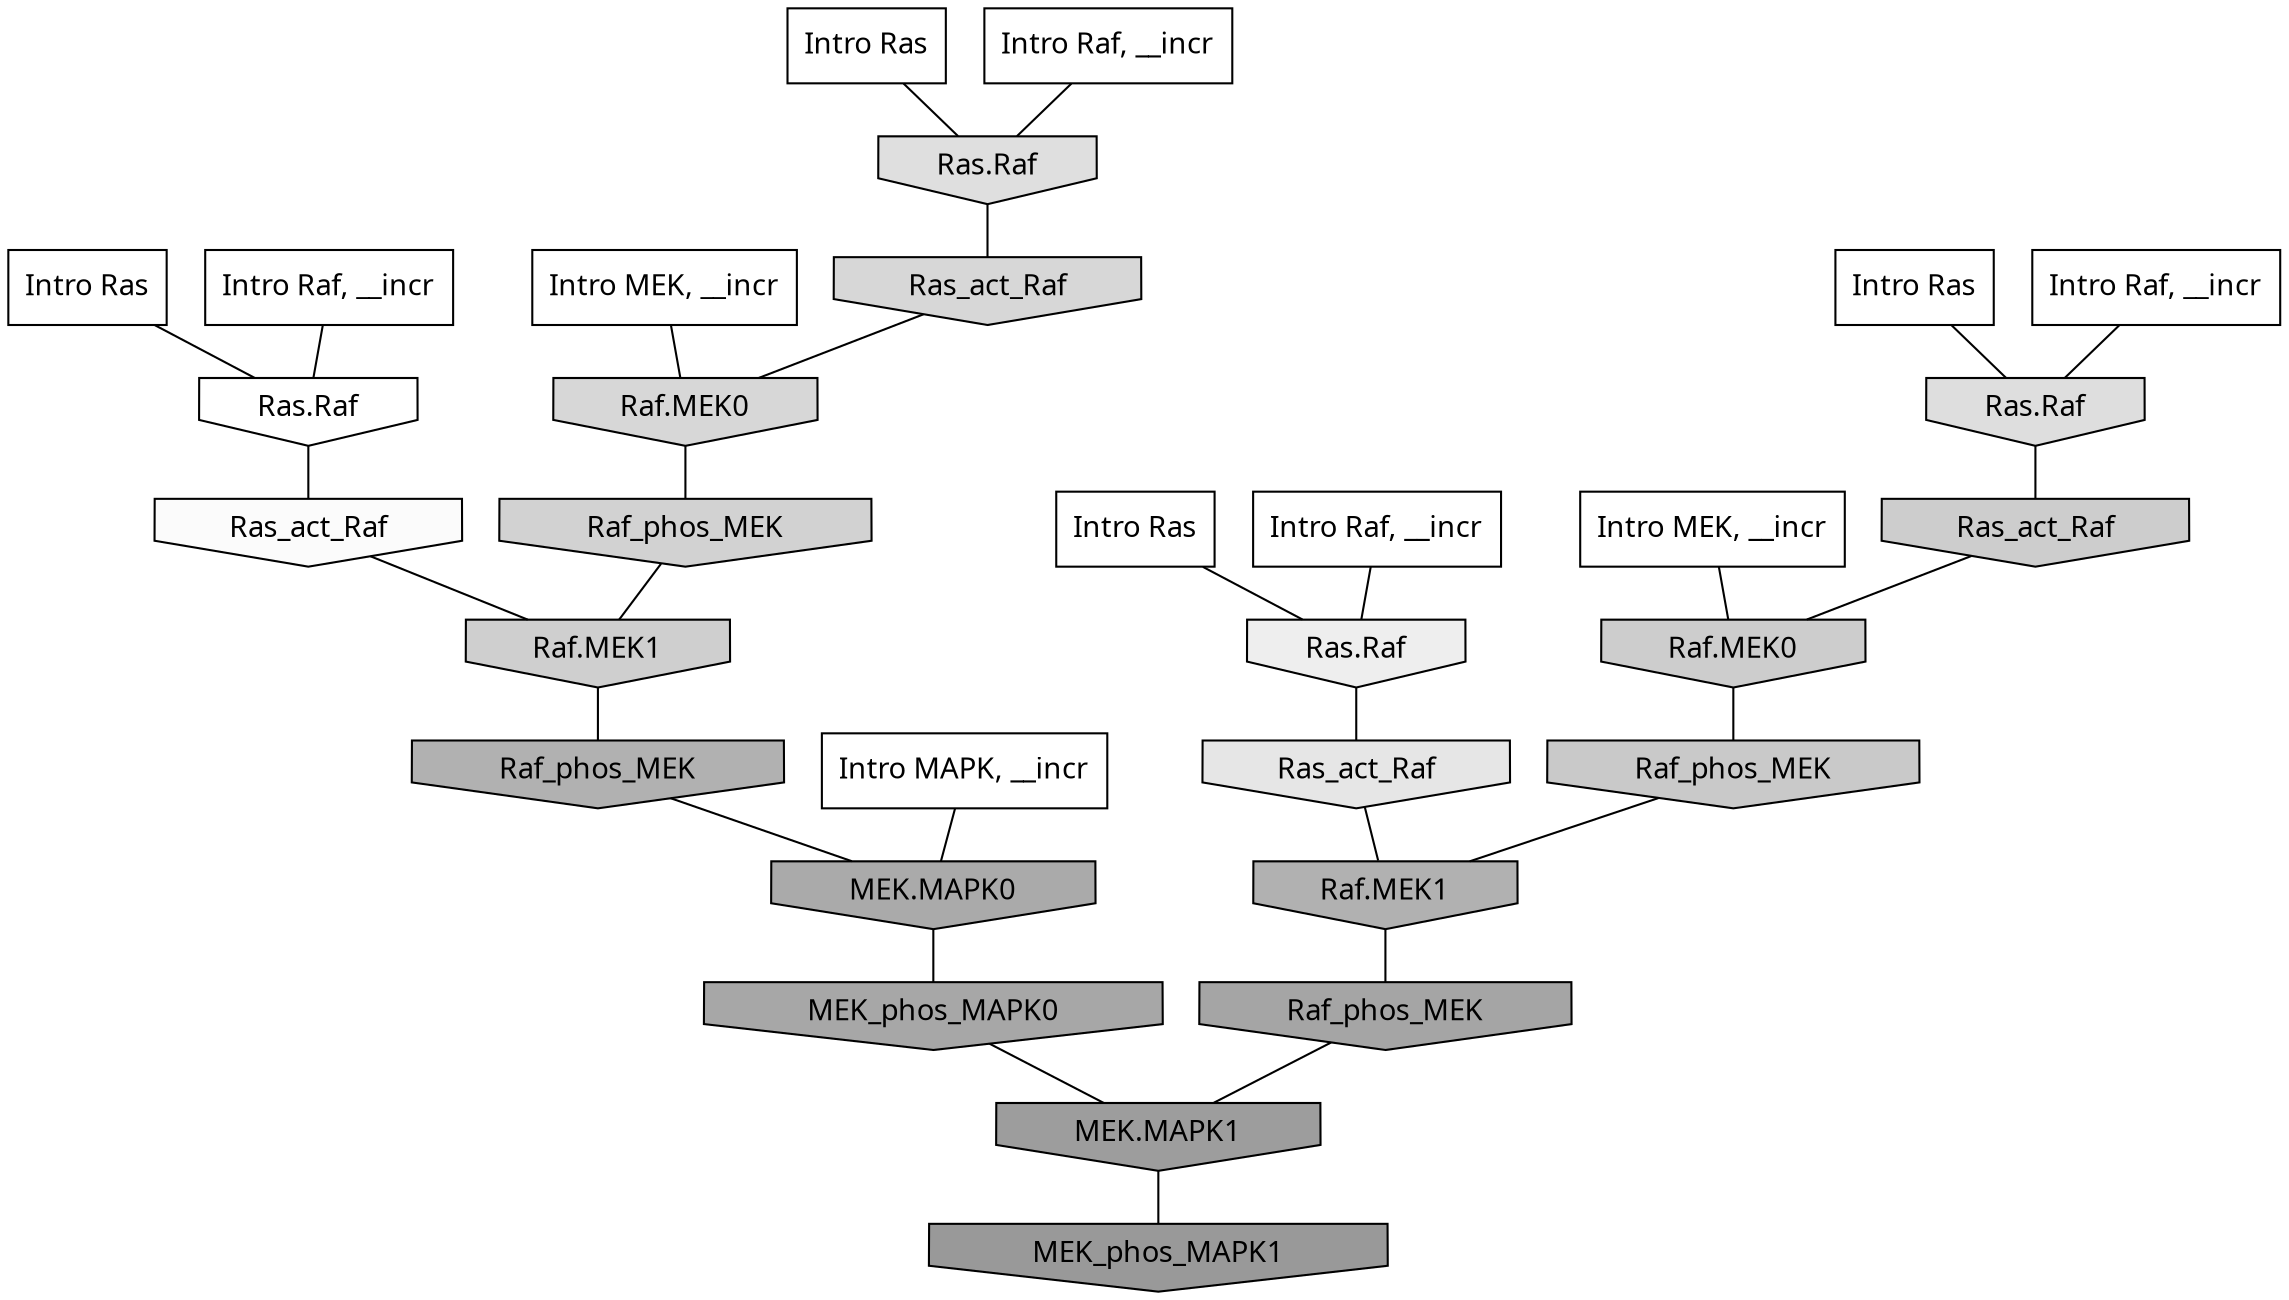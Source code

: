 digraph G{
  rankdir="TB";
  ranksep=0.30;
  node [fontname="CMU Serif"];
  edge [fontname="CMU Serif"];
  
  24 [label="Intro Ras", shape=rectangle, style=filled, fillcolor="0.000 0.000 1.000"]
  
  29 [label="Intro Ras", shape=rectangle, style=filled, fillcolor="0.000 0.000 1.000"]
  
  78 [label="Intro Ras", shape=rectangle, style=filled, fillcolor="0.000 0.000 1.000"]
  
  84 [label="Intro Ras", shape=rectangle, style=filled, fillcolor="0.000 0.000 1.000"]
  
  120 [label="Intro Raf, __incr", shape=rectangle, style=filled, fillcolor="0.000 0.000 1.000"]
  
  277 [label="Intro Raf, __incr", shape=rectangle, style=filled, fillcolor="0.000 0.000 1.000"]
  
  1051 [label="Intro Raf, __incr", shape=rectangle, style=filled, fillcolor="0.000 0.000 1.000"]
  
  1052 [label="Intro Raf, __incr", shape=rectangle, style=filled, fillcolor="0.000 0.000 1.000"]
  
  1197 [label="Intro MEK, __incr", shape=rectangle, style=filled, fillcolor="0.000 0.000 1.000"]
  
  1869 [label="Intro MEK, __incr", shape=rectangle, style=filled, fillcolor="0.000 0.000 1.000"]
  
  2745 [label="Intro MAPK, __incr", shape=rectangle, style=filled, fillcolor="0.000 0.000 1.000"]
  
  3256 [label="Ras.Raf", shape=invhouse, style=filled, fillcolor="0.000 0.000 1.000"]
  
  3404 [label="Ras_act_Raf", shape=invhouse, style=filled, fillcolor="0.000 0.000 0.983"]
  
  3713 [label="Ras.Raf", shape=invhouse, style=filled, fillcolor="0.000 0.000 0.933"]
  
  4102 [label="Ras_act_Raf", shape=invhouse, style=filled, fillcolor="0.000 0.000 0.900"]
  
  4434 [label="Ras.Raf", shape=invhouse, style=filled, fillcolor="0.000 0.000 0.872"]
  
  4447 [label="Ras.Raf", shape=invhouse, style=filled, fillcolor="0.000 0.000 0.871"]
  
  4821 [label="Ras_act_Raf", shape=invhouse, style=filled, fillcolor="0.000 0.000 0.843"]
  
  4823 [label="Raf.MEK0", shape=invhouse, style=filled, fillcolor="0.000 0.000 0.843"]
  
  5048 [label="Raf_phos_MEK", shape=invhouse, style=filled, fillcolor="0.000 0.000 0.824"]
  
  5263 [label="Raf.MEK1", shape=invhouse, style=filled, fillcolor="0.000 0.000 0.810"]
  
  5391 [label="Ras_act_Raf", shape=invhouse, style=filled, fillcolor="0.000 0.000 0.803"]
  
  5393 [label="Raf.MEK0", shape=invhouse, style=filled, fillcolor="0.000 0.000 0.803"]
  
  5564 [label="Raf_phos_MEK", shape=invhouse, style=filled, fillcolor="0.000 0.000 0.787"]
  
  7445 [label="Raf.MEK1", shape=invhouse, style=filled, fillcolor="0.000 0.000 0.692"]
  
  7446 [label="Raf_phos_MEK", shape=invhouse, style=filled, fillcolor="0.000 0.000 0.692"]
  
  8187 [label="MEK.MAPK0", shape=invhouse, style=filled, fillcolor="0.000 0.000 0.665"]
  
  8485 [label="MEK_phos_MAPK0", shape=invhouse, style=filled, fillcolor="0.000 0.000 0.654"]
  
  8631 [label="Raf_phos_MEK", shape=invhouse, style=filled, fillcolor="0.000 0.000 0.648"]
  
  9721 [label="MEK.MAPK1", shape=invhouse, style=filled, fillcolor="0.000 0.000 0.615"]
  
  10239 [label="MEK_phos_MAPK1", shape=invhouse, style=filled, fillcolor="0.000 0.000 0.600"]
  
  
  9721 -> 10239 [dir=none, color="0.000 0.000 0.000"] 
  8631 -> 9721 [dir=none, color="0.000 0.000 0.000"] 
  8485 -> 9721 [dir=none, color="0.000 0.000 0.000"] 
  8187 -> 8485 [dir=none, color="0.000 0.000 0.000"] 
  7446 -> 8187 [dir=none, color="0.000 0.000 0.000"] 
  7445 -> 8631 [dir=none, color="0.000 0.000 0.000"] 
  5564 -> 7445 [dir=none, color="0.000 0.000 0.000"] 
  5393 -> 5564 [dir=none, color="0.000 0.000 0.000"] 
  5391 -> 5393 [dir=none, color="0.000 0.000 0.000"] 
  5263 -> 7446 [dir=none, color="0.000 0.000 0.000"] 
  5048 -> 5263 [dir=none, color="0.000 0.000 0.000"] 
  4823 -> 5048 [dir=none, color="0.000 0.000 0.000"] 
  4821 -> 4823 [dir=none, color="0.000 0.000 0.000"] 
  4447 -> 5391 [dir=none, color="0.000 0.000 0.000"] 
  4434 -> 4821 [dir=none, color="0.000 0.000 0.000"] 
  4102 -> 7445 [dir=none, color="0.000 0.000 0.000"] 
  3713 -> 4102 [dir=none, color="0.000 0.000 0.000"] 
  3404 -> 5263 [dir=none, color="0.000 0.000 0.000"] 
  3256 -> 3404 [dir=none, color="0.000 0.000 0.000"] 
  2745 -> 8187 [dir=none, color="0.000 0.000 0.000"] 
  1869 -> 4823 [dir=none, color="0.000 0.000 0.000"] 
  1197 -> 5393 [dir=none, color="0.000 0.000 0.000"] 
  1052 -> 3713 [dir=none, color="0.000 0.000 0.000"] 
  1051 -> 4447 [dir=none, color="0.000 0.000 0.000"] 
  277 -> 3256 [dir=none, color="0.000 0.000 0.000"] 
  120 -> 4434 [dir=none, color="0.000 0.000 0.000"] 
  84 -> 4447 [dir=none, color="0.000 0.000 0.000"] 
  78 -> 3713 [dir=none, color="0.000 0.000 0.000"] 
  29 -> 4434 [dir=none, color="0.000 0.000 0.000"] 
  24 -> 3256 [dir=none, color="0.000 0.000 0.000"] 
  
  }

